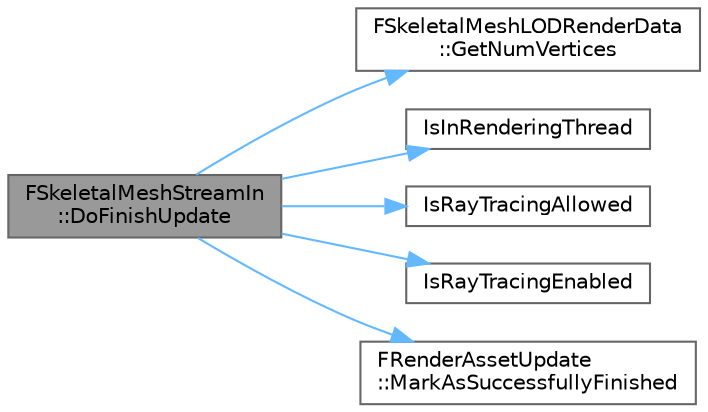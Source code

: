 digraph "FSkeletalMeshStreamIn::DoFinishUpdate"
{
 // INTERACTIVE_SVG=YES
 // LATEX_PDF_SIZE
  bgcolor="transparent";
  edge [fontname=Helvetica,fontsize=10,labelfontname=Helvetica,labelfontsize=10];
  node [fontname=Helvetica,fontsize=10,shape=box,height=0.2,width=0.4];
  rankdir="LR";
  Node1 [id="Node000001",label="FSkeletalMeshStreamIn\l::DoFinishUpdate",height=0.2,width=0.4,color="gray40", fillcolor="grey60", style="filled", fontcolor="black",tooltip="Apply the new buffers (if not cancelled) and finish the update process."];
  Node1 -> Node2 [id="edge1_Node000001_Node000002",color="steelblue1",style="solid",tooltip=" "];
  Node2 [id="Node000002",label="FSkeletalMeshLODRenderData\l::GetNumVertices",height=0.2,width=0.4,color="grey40", fillcolor="white", style="filled",URL="$dd/d19/classFSkeletalMeshLODRenderData.html#a25d979ce62a42d5329c1cc8ef238fd70",tooltip=" "];
  Node1 -> Node3 [id="edge2_Node000001_Node000003",color="steelblue1",style="solid",tooltip=" "];
  Node3 [id="Node000003",label="IsInRenderingThread",height=0.2,width=0.4,color="grey40", fillcolor="white", style="filled",URL="$d5/d8c/CoreGlobals_8h.html#ad1dc9bdc37ca4a19c64d5ffb8bc877d0",tooltip=" "];
  Node1 -> Node4 [id="edge3_Node000001_Node000004",color="steelblue1",style="solid",tooltip=" "];
  Node4 [id="Node000004",label="IsRayTracingAllowed",height=0.2,width=0.4,color="grey40", fillcolor="white", style="filled",URL="$d7/d1b/RenderUtils_8h.html#a6900a943fcd3deaa8ae3291fa11fa82d",tooltip=" "];
  Node1 -> Node5 [id="edge4_Node000001_Node000005",color="steelblue1",style="solid",tooltip=" "];
  Node5 [id="Node000005",label="IsRayTracingEnabled",height=0.2,width=0.4,color="grey40", fillcolor="white", style="filled",URL="$d7/d1b/RenderUtils_8h.html#a81d0fc10ea6670334c1d97ccbe0387d3",tooltip=" "];
  Node1 -> Node6 [id="edge5_Node000001_Node000006",color="steelblue1",style="solid",tooltip=" "];
  Node6 [id="Node000006",label="FRenderAssetUpdate\l::MarkAsSuccessfullyFinished",height=0.2,width=0.4,color="grey40", fillcolor="white", style="filled",URL="$d2/d05/classFRenderAssetUpdate.html#aa28293e912b46b56331848ba625913f8",tooltip=" "];
}
